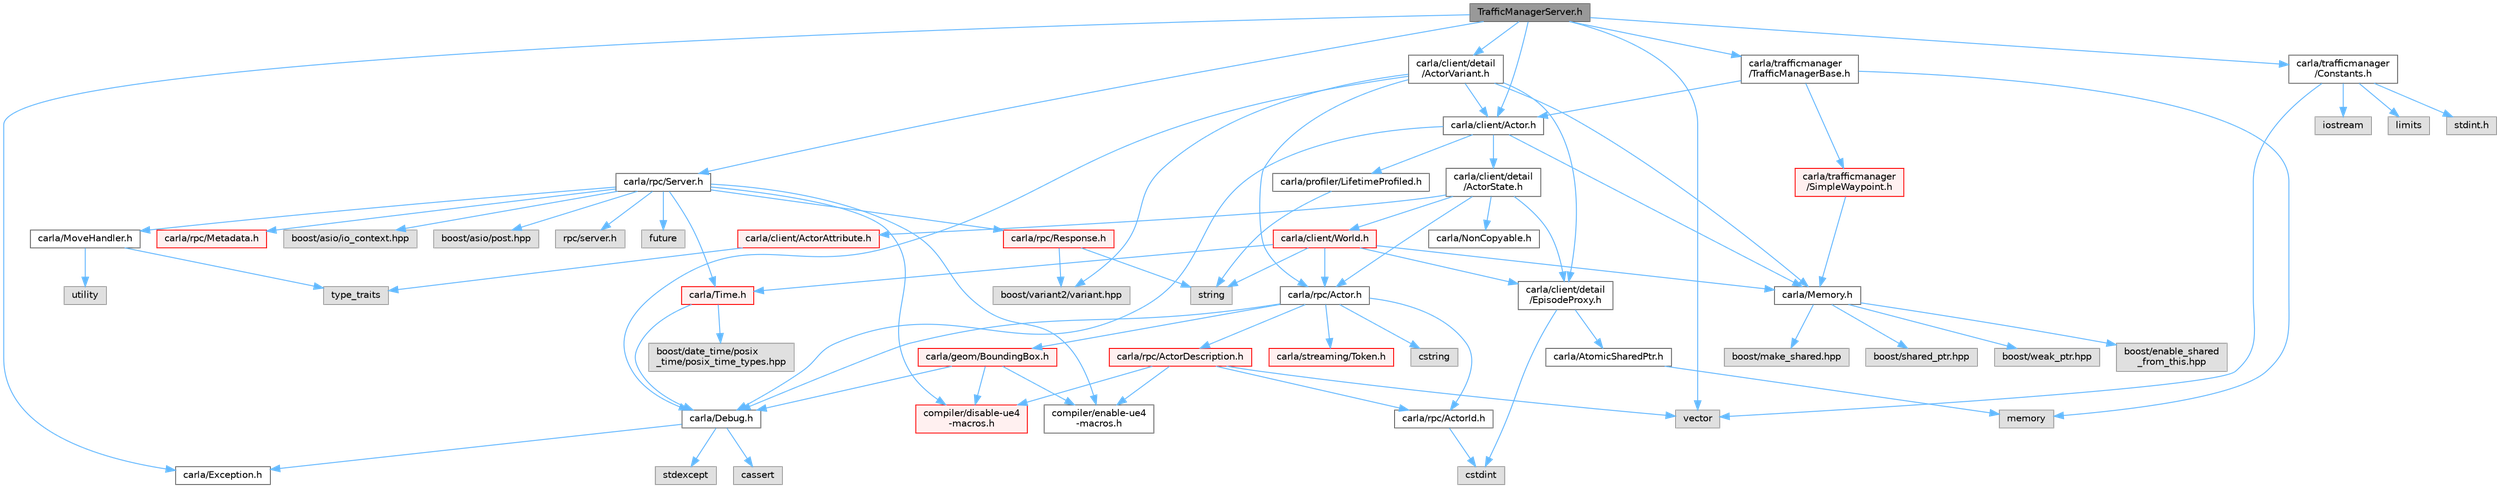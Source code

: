 digraph "TrafficManagerServer.h"
{
 // INTERACTIVE_SVG=YES
 // LATEX_PDF_SIZE
  bgcolor="transparent";
  edge [fontname=Helvetica,fontsize=10,labelfontname=Helvetica,labelfontsize=10];
  node [fontname=Helvetica,fontsize=10,shape=box,height=0.2,width=0.4];
  Node1 [id="Node000001",label="TrafficManagerServer.h",height=0.2,width=0.4,color="gray40", fillcolor="grey60", style="filled", fontcolor="black",tooltip=" "];
  Node1 -> Node2 [id="edge1_Node000001_Node000002",color="steelblue1",style="solid",tooltip=" "];
  Node2 [id="Node000002",label="vector",height=0.2,width=0.4,color="grey60", fillcolor="#E0E0E0", style="filled",tooltip=" "];
  Node1 -> Node3 [id="edge2_Node000001_Node000003",color="steelblue1",style="solid",tooltip=" "];
  Node3 [id="Node000003",label="carla/Exception.h",height=0.2,width=0.4,color="grey40", fillcolor="white", style="filled",URL="$d8/d8a/Exception_8h.html",tooltip=" "];
  Node1 -> Node4 [id="edge3_Node000001_Node000004",color="steelblue1",style="solid",tooltip=" "];
  Node4 [id="Node000004",label="carla/client/Actor.h",height=0.2,width=0.4,color="grey40", fillcolor="white", style="filled",URL="$da/d48/client_2Actor_8h.html",tooltip=" "];
  Node4 -> Node5 [id="edge4_Node000004_Node000005",color="steelblue1",style="solid",tooltip=" "];
  Node5 [id="Node000005",label="carla/Debug.h",height=0.2,width=0.4,color="grey40", fillcolor="white", style="filled",URL="$d4/deb/Debug_8h.html",tooltip=" "];
  Node5 -> Node3 [id="edge5_Node000005_Node000003",color="steelblue1",style="solid",tooltip=" "];
  Node5 -> Node6 [id="edge6_Node000005_Node000006",color="steelblue1",style="solid",tooltip=" "];
  Node6 [id="Node000006",label="stdexcept",height=0.2,width=0.4,color="grey60", fillcolor="#E0E0E0", style="filled",tooltip=" "];
  Node5 -> Node7 [id="edge7_Node000005_Node000007",color="steelblue1",style="solid",tooltip=" "];
  Node7 [id="Node000007",label="cassert",height=0.2,width=0.4,color="grey60", fillcolor="#E0E0E0", style="filled",tooltip=" "];
  Node4 -> Node8 [id="edge8_Node000004_Node000008",color="steelblue1",style="solid",tooltip=" "];
  Node8 [id="Node000008",label="carla/Memory.h",height=0.2,width=0.4,color="grey40", fillcolor="white", style="filled",URL="$de/d5c/Memory_8h.html",tooltip=" "];
  Node8 -> Node9 [id="edge9_Node000008_Node000009",color="steelblue1",style="solid",tooltip=" "];
  Node9 [id="Node000009",label="boost/enable_shared\l_from_this.hpp",height=0.2,width=0.4,color="grey60", fillcolor="#E0E0E0", style="filled",tooltip=" "];
  Node8 -> Node10 [id="edge10_Node000008_Node000010",color="steelblue1",style="solid",tooltip=" "];
  Node10 [id="Node000010",label="boost/make_shared.hpp",height=0.2,width=0.4,color="grey60", fillcolor="#E0E0E0", style="filled",tooltip=" "];
  Node8 -> Node11 [id="edge11_Node000008_Node000011",color="steelblue1",style="solid",tooltip=" "];
  Node11 [id="Node000011",label="boost/shared_ptr.hpp",height=0.2,width=0.4,color="grey60", fillcolor="#E0E0E0", style="filled",tooltip=" "];
  Node8 -> Node12 [id="edge12_Node000008_Node000012",color="steelblue1",style="solid",tooltip=" "];
  Node12 [id="Node000012",label="boost/weak_ptr.hpp",height=0.2,width=0.4,color="grey60", fillcolor="#E0E0E0", style="filled",tooltip=" "];
  Node4 -> Node13 [id="edge13_Node000004_Node000013",color="steelblue1",style="solid",tooltip=" "];
  Node13 [id="Node000013",label="carla/client/detail\l/ActorState.h",height=0.2,width=0.4,color="grey40", fillcolor="white", style="filled",URL="$d4/d22/client_2detail_2ActorState_8h.html",tooltip=" "];
  Node13 -> Node14 [id="edge14_Node000013_Node000014",color="steelblue1",style="solid",tooltip=" "];
  Node14 [id="Node000014",label="carla/NonCopyable.h",height=0.2,width=0.4,color="grey40", fillcolor="white", style="filled",URL="$d4/dd8/LibCarla_2source_2carla_2NonCopyable_8h.html",tooltip=" "];
  Node13 -> Node15 [id="edge15_Node000013_Node000015",color="steelblue1",style="solid",tooltip=" "];
  Node15 [id="Node000015",label="carla/client/World.h",height=0.2,width=0.4,color="red", fillcolor="#FFF0F0", style="filled",URL="$dd/d5b/World_8h.html",tooltip=" "];
  Node15 -> Node8 [id="edge16_Node000015_Node000008",color="steelblue1",style="solid",tooltip=" "];
  Node15 -> Node16 [id="edge17_Node000015_Node000016",color="steelblue1",style="solid",tooltip=" "];
  Node16 [id="Node000016",label="carla/Time.h",height=0.2,width=0.4,color="red", fillcolor="#FFF0F0", style="filled",URL="$d2/d33/Time_8h.html",tooltip=" "];
  Node16 -> Node5 [id="edge18_Node000016_Node000005",color="steelblue1",style="solid",tooltip=" "];
  Node16 -> Node17 [id="edge19_Node000016_Node000017",color="steelblue1",style="solid",tooltip=" "];
  Node17 [id="Node000017",label="boost/date_time/posix\l_time/posix_time_types.hpp",height=0.2,width=0.4,color="grey60", fillcolor="#E0E0E0", style="filled",tooltip=" "];
  Node15 -> Node20 [id="edge20_Node000015_Node000020",color="steelblue1",style="solid",tooltip=" "];
  Node20 [id="Node000020",label="carla/client/detail\l/EpisodeProxy.h",height=0.2,width=0.4,color="grey40", fillcolor="white", style="filled",URL="$dc/dc2/EpisodeProxy_8h.html",tooltip=" "];
  Node20 -> Node21 [id="edge21_Node000020_Node000021",color="steelblue1",style="solid",tooltip=" "];
  Node21 [id="Node000021",label="carla/AtomicSharedPtr.h",height=0.2,width=0.4,color="grey40", fillcolor="white", style="filled",URL="$df/de2/AtomicSharedPtr_8h.html",tooltip=" "];
  Node21 -> Node22 [id="edge22_Node000021_Node000022",color="steelblue1",style="solid",tooltip=" "];
  Node22 [id="Node000022",label="memory",height=0.2,width=0.4,color="grey60", fillcolor="#E0E0E0", style="filled",tooltip=" "];
  Node20 -> Node23 [id="edge23_Node000020_Node000023",color="steelblue1",style="solid",tooltip=" "];
  Node23 [id="Node000023",label="cstdint",height=0.2,width=0.4,color="grey60", fillcolor="#E0E0E0", style="filled",tooltip=" "];
  Node15 -> Node126 [id="edge24_Node000015_Node000126",color="steelblue1",style="solid",tooltip=" "];
  Node126 [id="Node000126",label="carla/rpc/Actor.h",height=0.2,width=0.4,color="grey40", fillcolor="white", style="filled",URL="$d8/d73/rpc_2Actor_8h.html",tooltip=" "];
  Node126 -> Node5 [id="edge25_Node000126_Node000005",color="steelblue1",style="solid",tooltip=" "];
  Node126 -> Node24 [id="edge26_Node000126_Node000024",color="steelblue1",style="solid",tooltip=" "];
  Node24 [id="Node000024",label="carla/geom/BoundingBox.h",height=0.2,width=0.4,color="red", fillcolor="#FFF0F0", style="filled",URL="$d2/dfe/LibCarla_2source_2carla_2geom_2BoundingBox_8h.html",tooltip=" "];
  Node24 -> Node5 [id="edge27_Node000024_Node000005",color="steelblue1",style="solid",tooltip=" "];
  Node24 -> Node41 [id="edge28_Node000024_Node000041",color="steelblue1",style="solid",tooltip=" "];
  Node41 [id="Node000041",label="compiler/enable-ue4\l-macros.h",height=0.2,width=0.4,color="grey40", fillcolor="white", style="filled",URL="$d9/da2/enable-ue4-macros_8h.html",tooltip=" "];
  Node24 -> Node43 [id="edge29_Node000024_Node000043",color="steelblue1",style="solid",tooltip=" "];
  Node43 [id="Node000043",label="compiler/disable-ue4\l-macros.h",height=0.2,width=0.4,color="red", fillcolor="#FFF0F0", style="filled",URL="$d2/d02/disable-ue4-macros_8h.html",tooltip=" "];
  Node126 -> Node127 [id="edge30_Node000126_Node000127",color="steelblue1",style="solid",tooltip=" "];
  Node127 [id="Node000127",label="carla/rpc/ActorDescription.h",height=0.2,width=0.4,color="red", fillcolor="#FFF0F0", style="filled",URL="$d9/db9/LibCarla_2source_2carla_2rpc_2ActorDescription_8h.html",tooltip=" "];
  Node127 -> Node99 [id="edge31_Node000127_Node000099",color="steelblue1",style="solid",tooltip=" "];
  Node99 [id="Node000099",label="carla/rpc/ActorId.h",height=0.2,width=0.4,color="grey40", fillcolor="white", style="filled",URL="$d3/d89/ActorId_8h.html",tooltip=" "];
  Node99 -> Node23 [id="edge32_Node000099_Node000023",color="steelblue1",style="solid",tooltip=" "];
  Node127 -> Node2 [id="edge33_Node000127_Node000002",color="steelblue1",style="solid",tooltip=" "];
  Node127 -> Node41 [id="edge34_Node000127_Node000041",color="steelblue1",style="solid",tooltip=" "];
  Node127 -> Node43 [id="edge35_Node000127_Node000043",color="steelblue1",style="solid",tooltip=" "];
  Node126 -> Node99 [id="edge36_Node000126_Node000099",color="steelblue1",style="solid",tooltip=" "];
  Node126 -> Node135 [id="edge37_Node000126_Node000135",color="steelblue1",style="solid",tooltip=" "];
  Node135 [id="Node000135",label="carla/streaming/Token.h",height=0.2,width=0.4,color="red", fillcolor="#FFF0F0", style="filled",URL="$dc/d33/Token_8h.html",tooltip=" "];
  Node126 -> Node136 [id="edge38_Node000126_Node000136",color="steelblue1",style="solid",tooltip=" "];
  Node136 [id="Node000136",label="cstring",height=0.2,width=0.4,color="grey60", fillcolor="#E0E0E0", style="filled",tooltip=" "];
  Node15 -> Node61 [id="edge39_Node000015_Node000061",color="steelblue1",style="solid",tooltip=" "];
  Node61 [id="Node000061",label="string",height=0.2,width=0.4,color="grey60", fillcolor="#E0E0E0", style="filled",tooltip=" "];
  Node13 -> Node171 [id="edge40_Node000013_Node000171",color="steelblue1",style="solid",tooltip=" "];
  Node171 [id="Node000171",label="carla/client/ActorAttribute.h",height=0.2,width=0.4,color="red", fillcolor="#FFF0F0", style="filled",URL="$d1/d5d/LibCarla_2source_2carla_2client_2ActorAttribute_8h.html",tooltip=" "];
  Node171 -> Node32 [id="edge41_Node000171_Node000032",color="steelblue1",style="solid",tooltip=" "];
  Node32 [id="Node000032",label="type_traits",height=0.2,width=0.4,color="grey60", fillcolor="#E0E0E0", style="filled",tooltip=" "];
  Node13 -> Node20 [id="edge42_Node000013_Node000020",color="steelblue1",style="solid",tooltip=" "];
  Node13 -> Node126 [id="edge43_Node000013_Node000126",color="steelblue1",style="solid",tooltip=" "];
  Node4 -> Node173 [id="edge44_Node000004_Node000173",color="steelblue1",style="solid",tooltip=" "];
  Node173 [id="Node000173",label="carla/profiler/LifetimeProfiled.h",height=0.2,width=0.4,color="grey40", fillcolor="white", style="filled",URL="$d9/dc4/LifetimeProfiled_8h.html",tooltip=" "];
  Node173 -> Node61 [id="edge45_Node000173_Node000061",color="steelblue1",style="solid",tooltip=" "];
  Node1 -> Node174 [id="edge46_Node000001_Node000174",color="steelblue1",style="solid",tooltip=" "];
  Node174 [id="Node000174",label="carla/client/detail\l/ActorVariant.h",height=0.2,width=0.4,color="grey40", fillcolor="white", style="filled",URL="$d9/d0d/ActorVariant_8h.html",tooltip=" "];
  Node174 -> Node5 [id="edge47_Node000174_Node000005",color="steelblue1",style="solid",tooltip=" "];
  Node174 -> Node8 [id="edge48_Node000174_Node000008",color="steelblue1",style="solid",tooltip=" "];
  Node174 -> Node4 [id="edge49_Node000174_Node000004",color="steelblue1",style="solid",tooltip=" "];
  Node174 -> Node20 [id="edge50_Node000174_Node000020",color="steelblue1",style="solid",tooltip=" "];
  Node174 -> Node126 [id="edge51_Node000174_Node000126",color="steelblue1",style="solid",tooltip=" "];
  Node174 -> Node93 [id="edge52_Node000174_Node000093",color="steelblue1",style="solid",tooltip=" "];
  Node93 [id="Node000093",label="boost/variant2/variant.hpp",height=0.2,width=0.4,color="grey60", fillcolor="#E0E0E0", style="filled",tooltip=" "];
  Node1 -> Node175 [id="edge53_Node000001_Node000175",color="steelblue1",style="solid",tooltip=" "];
  Node175 [id="Node000175",label="carla/rpc/Server.h",height=0.2,width=0.4,color="grey40", fillcolor="white", style="filled",URL="$d0/dc8/rpc_2Server_8h.html",tooltip=" "];
  Node175 -> Node176 [id="edge54_Node000175_Node000176",color="steelblue1",style="solid",tooltip=" "];
  Node176 [id="Node000176",label="carla/MoveHandler.h",height=0.2,width=0.4,color="grey40", fillcolor="white", style="filled",URL="$d5/db3/MoveHandler_8h.html",tooltip=" "];
  Node176 -> Node32 [id="edge55_Node000176_Node000032",color="steelblue1",style="solid",tooltip=" "];
  Node176 -> Node40 [id="edge56_Node000176_Node000040",color="steelblue1",style="solid",tooltip=" "];
  Node40 [id="Node000040",label="utility",height=0.2,width=0.4,color="grey60", fillcolor="#E0E0E0", style="filled",tooltip=" "];
  Node175 -> Node16 [id="edge57_Node000175_Node000016",color="steelblue1",style="solid",tooltip=" "];
  Node175 -> Node177 [id="edge58_Node000175_Node000177",color="steelblue1",style="solid",tooltip=" "];
  Node177 [id="Node000177",label="carla/rpc/Metadata.h",height=0.2,width=0.4,color="red", fillcolor="#FFF0F0", style="filled",URL="$d1/da9/Metadata_8h.html",tooltip=" "];
  Node175 -> Node178 [id="edge59_Node000175_Node000178",color="steelblue1",style="solid",tooltip=" "];
  Node178 [id="Node000178",label="carla/rpc/Response.h",height=0.2,width=0.4,color="red", fillcolor="#FFF0F0", style="filled",URL="$df/d3f/Response_8h.html",tooltip=" "];
  Node178 -> Node93 [id="edge60_Node000178_Node000093",color="steelblue1",style="solid",tooltip=" "];
  Node178 -> Node61 [id="edge61_Node000178_Node000061",color="steelblue1",style="solid",tooltip=" "];
  Node175 -> Node179 [id="edge62_Node000175_Node000179",color="steelblue1",style="solid",tooltip=" "];
  Node179 [id="Node000179",label="boost/asio/io_context.hpp",height=0.2,width=0.4,color="grey60", fillcolor="#E0E0E0", style="filled",tooltip=" "];
  Node175 -> Node180 [id="edge63_Node000175_Node000180",color="steelblue1",style="solid",tooltip=" "];
  Node180 [id="Node000180",label="boost/asio/post.hpp",height=0.2,width=0.4,color="grey60", fillcolor="#E0E0E0", style="filled",tooltip=" "];
  Node175 -> Node181 [id="edge64_Node000175_Node000181",color="steelblue1",style="solid",tooltip=" "];
  Node181 [id="Node000181",label="rpc/server.h",height=0.2,width=0.4,color="grey60", fillcolor="#E0E0E0", style="filled",tooltip=" "];
  Node175 -> Node182 [id="edge65_Node000175_Node000182",color="steelblue1",style="solid",tooltip=" "];
  Node182 [id="Node000182",label="future",height=0.2,width=0.4,color="grey60", fillcolor="#E0E0E0", style="filled",tooltip=" "];
  Node175 -> Node41 [id="edge66_Node000175_Node000041",color="steelblue1",style="solid",tooltip=" "];
  Node175 -> Node43 [id="edge67_Node000175_Node000043",color="steelblue1",style="solid",tooltip=" "];
  Node1 -> Node183 [id="edge68_Node000001_Node000183",color="steelblue1",style="solid",tooltip=" "];
  Node183 [id="Node000183",label="carla/trafficmanager\l/Constants.h",height=0.2,width=0.4,color="grey40", fillcolor="white", style="filled",URL="$d1/d45/Constants_8h.html",tooltip=" "];
  Node183 -> Node31 [id="edge69_Node000183_Node000031",color="steelblue1",style="solid",tooltip=" "];
  Node31 [id="Node000031",label="limits",height=0.2,width=0.4,color="grey60", fillcolor="#E0E0E0", style="filled",tooltip=" "];
  Node183 -> Node184 [id="edge70_Node000183_Node000184",color="steelblue1",style="solid",tooltip=" "];
  Node184 [id="Node000184",label="stdint.h",height=0.2,width=0.4,color="grey60", fillcolor="#E0E0E0", style="filled",tooltip=" "];
  Node183 -> Node29 [id="edge71_Node000183_Node000029",color="steelblue1",style="solid",tooltip=" "];
  Node29 [id="Node000029",label="iostream",height=0.2,width=0.4,color="grey60", fillcolor="#E0E0E0", style="filled",tooltip=" "];
  Node183 -> Node2 [id="edge72_Node000183_Node000002",color="steelblue1",style="solid",tooltip=" "];
  Node1 -> Node185 [id="edge73_Node000001_Node000185",color="steelblue1",style="solid",tooltip=" "];
  Node185 [id="Node000185",label="carla/trafficmanager\l/TrafficManagerBase.h",height=0.2,width=0.4,color="grey40", fillcolor="white", style="filled",URL="$d0/d55/TrafficManagerBase_8h.html",tooltip=" "];
  Node185 -> Node22 [id="edge74_Node000185_Node000022",color="steelblue1",style="solid",tooltip=" "];
  Node185 -> Node4 [id="edge75_Node000185_Node000004",color="steelblue1",style="solid",tooltip=" "];
  Node185 -> Node186 [id="edge76_Node000185_Node000186",color="steelblue1",style="solid",tooltip=" "];
  Node186 [id="Node000186",label="carla/trafficmanager\l/SimpleWaypoint.h",height=0.2,width=0.4,color="red", fillcolor="#FFF0F0", style="filled",URL="$d7/dd3/SimpleWaypoint_8h.html",tooltip=" "];
  Node186 -> Node8 [id="edge77_Node000186_Node000008",color="steelblue1",style="solid",tooltip=" "];
}
